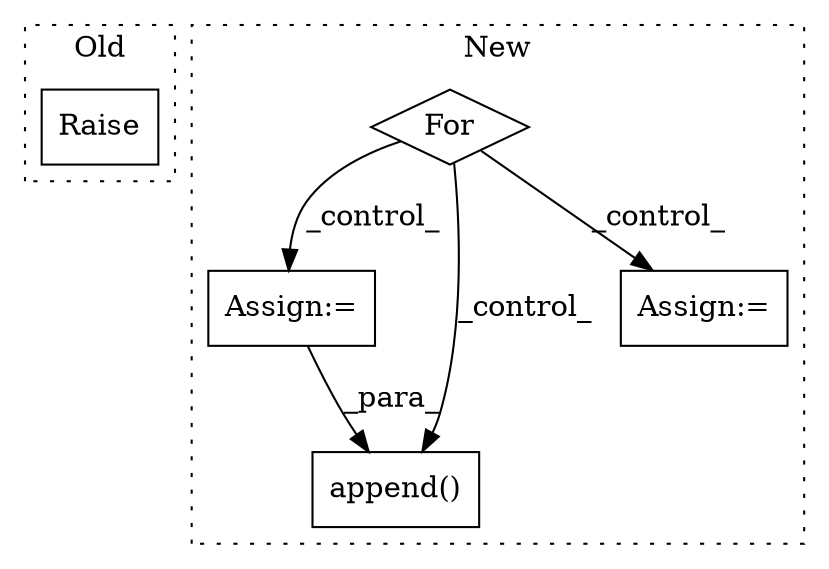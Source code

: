 digraph G {
subgraph cluster0 {
1 [label="Raise" a="91" s="10314" l="6" shape="box"];
label = "Old";
style="dotted";
}
subgraph cluster1 {
2 [label="For" a="107" s="10856,10877" l="4,48" shape="diamond"];
3 [label="Assign:=" a="68" s="11052" l="3" shape="box"];
4 [label="append()" a="75" s="11166,11261" l="47,18" shape="box"];
5 [label="Assign:=" a="68" s="11000" l="3" shape="box"];
label = "New";
style="dotted";
}
2 -> 5 [label="_control_"];
2 -> 3 [label="_control_"];
2 -> 4 [label="_control_"];
3 -> 4 [label="_para_"];
}